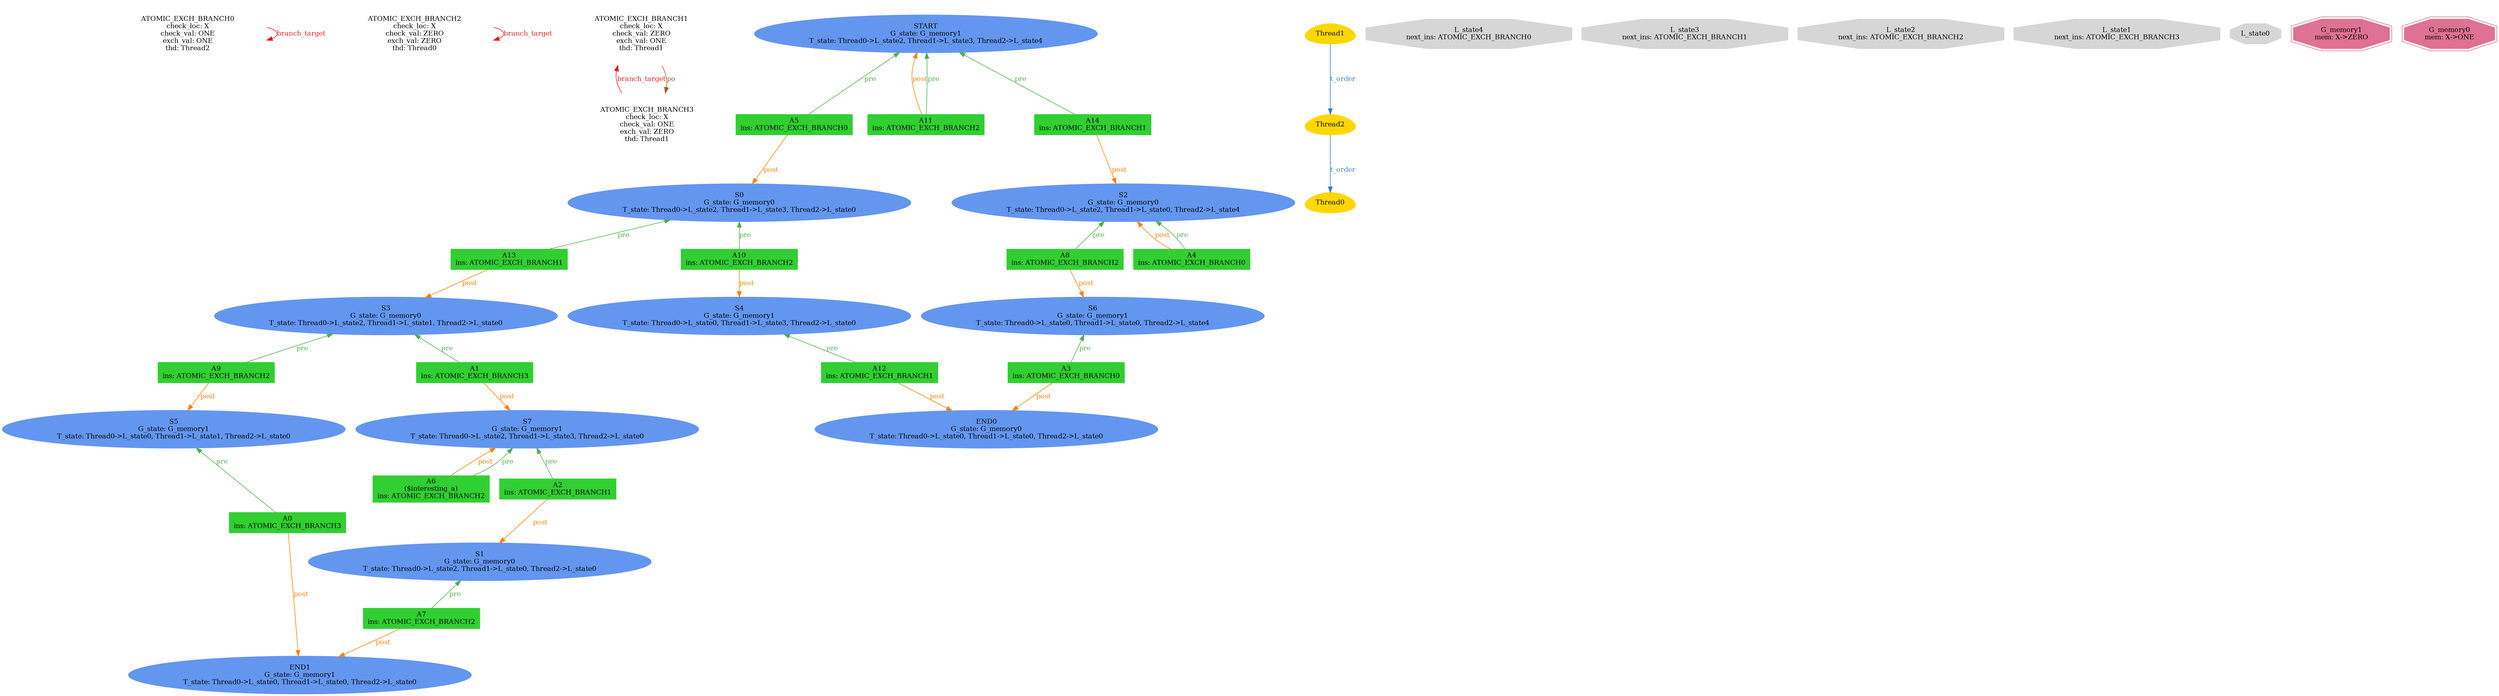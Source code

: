 digraph "graph" {
graph [fontsize=12]
node [fontsize=12]
edge [fontsize=12]
rankdir=TB;
"N25" -> "N25" [uuid = "<ATOMIC_EXCH_BRANCH0, ATOMIC_EXCH_BRANCH0>", color = "#e41a1c", fontcolor = "#e41a1c", style = "solid", label = "branch_target", dir = "forward", weight = "1"]
"N24" -> "N24" [uuid = "<ATOMIC_EXCH_BRANCH2, ATOMIC_EXCH_BRANCH2>", color = "#e41a1c", fontcolor = "#e41a1c", style = "solid", label = "branch_target", dir = "forward", weight = "1"]
"N30" -> "N29" [uuid = "<ATOMIC_EXCH_BRANCH3, ATOMIC_EXCH_BRANCH1>", color = "#e41a1c", fontcolor = "#e41a1c", style = "solid", label = "branch_target", dir = "back", weight = "1"]
"N30" -> "N29" [uuid = "<ATOMIC_EXCH_BRANCH1, ATOMIC_EXCH_BRANCH3>", color = "#a65628", fontcolor = "#a65628", style = "solid", label = "po", dir = "forward", weight = "1"]
"N21" -> "N17" [uuid = "<A0, END1>", color = "#ff7f00", fontcolor = "#ff7f00", style = "solid", label = "post", dir = "forward", weight = "1"]
"N33" -> "N32" [uuid = "<A1, S7>", color = "#ff7f00", fontcolor = "#ff7f00", style = "solid", label = "post", dir = "forward", weight = "1"]
"N20" -> "N19" [uuid = "<A2, S1>", color = "#ff7f00", fontcolor = "#ff7f00", style = "solid", label = "post", dir = "forward", weight = "1"]
"N14" -> "N10" [uuid = "<A3, END0>", color = "#ff7f00", fontcolor = "#ff7f00", style = "solid", label = "post", dir = "forward", weight = "1"]
"N31" -> "N28" [uuid = "<A4, S2>", color = "#ff7f00", fontcolor = "#ff7f00", style = "solid", label = "post", dir = "back", weight = "1"]
"N37" -> "N36" [uuid = "<A5, S0>", color = "#ff7f00", fontcolor = "#ff7f00", style = "solid", label = "post", dir = "forward", weight = "1"]
"N32" -> "N27" [uuid = "<A6, S7>", color = "#ff7f00", fontcolor = "#ff7f00", style = "solid", label = "post", dir = "back", weight = "1"]
"N18" -> "N17" [uuid = "<A7, END1>", color = "#ff7f00", fontcolor = "#ff7f00", style = "solid", label = "post", dir = "forward", weight = "1"]
"N16" -> "N15" [uuid = "<A8, S6>", color = "#ff7f00", fontcolor = "#ff7f00", style = "solid", label = "post", dir = "forward", weight = "1"]
"N23" -> "N22" [uuid = "<A9, S5>", color = "#ff7f00", fontcolor = "#ff7f00", style = "solid", label = "post", dir = "forward", weight = "1"]
"N13" -> "N12" [uuid = "<A10, S4>", color = "#ff7f00", fontcolor = "#ff7f00", style = "solid", label = "post", dir = "forward", weight = "1"]
"N39" -> "N26" [uuid = "<A11, START>", color = "#ff7f00", fontcolor = "#ff7f00", style = "solid", label = "post", dir = "back", weight = "1"]
"N11" -> "N10" [uuid = "<A12, END0>", color = "#ff7f00", fontcolor = "#ff7f00", style = "solid", label = "post", dir = "forward", weight = "1"]
"N35" -> "N34" [uuid = "<A13, S3>", color = "#ff7f00", fontcolor = "#ff7f00", style = "solid", label = "post", dir = "forward", weight = "1"]
"N38" -> "N31" [uuid = "<A14, S2>", color = "#ff7f00", fontcolor = "#ff7f00", style = "solid", label = "post", dir = "forward", weight = "1"]
"N22" -> "N21" [uuid = "<A0, S5>", color = "#4daf4a", fontcolor = "#4daf4a", style = "solid", label = "pre", dir = "back", weight = "1"]
"N34" -> "N33" [uuid = "<A1, S3>", color = "#4daf4a", fontcolor = "#4daf4a", style = "solid", label = "pre", dir = "back", weight = "1"]
"N32" -> "N20" [uuid = "<A2, S7>", color = "#4daf4a", fontcolor = "#4daf4a", style = "solid", label = "pre", dir = "back", weight = "1"]
"N15" -> "N14" [uuid = "<A3, S6>", color = "#4daf4a", fontcolor = "#4daf4a", style = "solid", label = "pre", dir = "back", weight = "1"]
"N31" -> "N28" [uuid = "<A4, S2>", color = "#4daf4a", fontcolor = "#4daf4a", style = "solid", label = "pre", dir = "back", weight = "1"]
"N39" -> "N37" [uuid = "<A5, START>", color = "#4daf4a", fontcolor = "#4daf4a", style = "solid", label = "pre", dir = "back", weight = "1"]
"N32" -> "N27" [uuid = "<A6, S7>", color = "#4daf4a", fontcolor = "#4daf4a", style = "solid", label = "pre", dir = "back", weight = "1"]
"N19" -> "N18" [uuid = "<A7, S1>", color = "#4daf4a", fontcolor = "#4daf4a", style = "solid", label = "pre", dir = "back", weight = "1"]
"N31" -> "N16" [uuid = "<A8, S2>", color = "#4daf4a", fontcolor = "#4daf4a", style = "solid", label = "pre", dir = "back", weight = "1"]
"N34" -> "N23" [uuid = "<A9, S3>", color = "#4daf4a", fontcolor = "#4daf4a", style = "solid", label = "pre", dir = "back", weight = "1"]
"N36" -> "N13" [uuid = "<A10, S0>", color = "#4daf4a", fontcolor = "#4daf4a", style = "solid", label = "pre", dir = "back", weight = "1"]
"N39" -> "N26" [uuid = "<A11, START>", color = "#4daf4a", fontcolor = "#4daf4a", style = "solid", label = "pre", dir = "back", weight = "1"]
"N12" -> "N11" [uuid = "<A12, S4>", color = "#4daf4a", fontcolor = "#4daf4a", style = "solid", label = "pre", dir = "back", weight = "1"]
"N36" -> "N35" [uuid = "<A13, S0>", color = "#4daf4a", fontcolor = "#4daf4a", style = "solid", label = "pre", dir = "back", weight = "1"]
"N39" -> "N38" [uuid = "<A14, START>", color = "#4daf4a", fontcolor = "#4daf4a", style = "solid", label = "pre", dir = "back", weight = "1"]
"N9" -> "N8" [uuid = "<Thread1, Thread2>", color = "#377eb8", fontcolor = "#377eb8", style = "solid", label = "t_order", dir = "forward", weight = "1"]
"N8" -> "N7" [uuid = "<Thread2, Thread0>", color = "#377eb8", fontcolor = "#377eb8", style = "solid", label = "t_order", dir = "forward", weight = "1"]
"N0" [uuid="L_state4", label="L_state4\nnext_ins: ATOMIC_EXCH_BRANCH0", color="#d6d6d6", fontcolor = "#000000", shape = "octagon", style = "filled, solid"]
"N1" [uuid="L_state3", label="L_state3\nnext_ins: ATOMIC_EXCH_BRANCH1", color="#d6d6d6", fontcolor = "#000000", shape = "octagon", style = "filled, solid"]
"N2" [uuid="L_state2", label="L_state2\nnext_ins: ATOMIC_EXCH_BRANCH2", color="#d6d6d6", fontcolor = "#000000", shape = "octagon", style = "filled, solid"]
"N3" [uuid="L_state1", label="L_state1\nnext_ins: ATOMIC_EXCH_BRANCH3", color="#d6d6d6", fontcolor = "#000000", shape = "octagon", style = "filled, solid"]
"N4" [uuid="L_state0", label="L_state0", color="#d6d6d6", fontcolor = "#000000", shape = "octagon", style = "filled, solid"]
"N5" [uuid="G_memory1", label="G_memory1\nmem: X->ZERO", color="#de7194", fontcolor = "#000000", shape = "doubleoctagon", style = "filled, solid"]
"N6" [uuid="G_memory0", label="G_memory0\nmem: X->ONE", color="#de7194", fontcolor = "#000000", shape = "doubleoctagon", style = "filled, solid"]
"N7" [uuid="Thread0", label="Thread0", color="#ffd700", fontcolor = "#000000", shape = "egg", style = "filled, solid"]
"N8" [uuid="Thread2", label="Thread2", color="#ffd700", fontcolor = "#000000", shape = "egg", style = "filled, solid"]
"N9" [uuid="Thread1", label="Thread1", color="#ffd700", fontcolor = "#000000", shape = "egg", style = "filled, solid"]
"N10" [uuid="END0", label="END0\nG_state: G_memory0\nT_state: Thread0->L_state0, Thread1->L_state0, Thread2->L_state0", color="#6396ef", fontcolor = "#000000", shape = "ellipse", style = "filled, solid"]
"N11" [uuid="A12", label="A12\nins: ATOMIC_EXCH_BRANCH1", color="#31cf31", fontcolor = "#000000", shape = "box", style = "filled, solid"]
"N12" [uuid="S4", label="S4\nG_state: G_memory1\nT_state: Thread0->L_state0, Thread1->L_state3, Thread2->L_state0", color="#6396ef", fontcolor = "#000000", shape = "ellipse", style = "filled, solid"]
"N13" [uuid="A10", label="A10\nins: ATOMIC_EXCH_BRANCH2", color="#31cf31", fontcolor = "#000000", shape = "box", style = "filled, solid"]
"N14" [uuid="A3", label="A3\nins: ATOMIC_EXCH_BRANCH0", color="#31cf31", fontcolor = "#000000", shape = "box", style = "filled, solid"]
"N15" [uuid="S6", label="S6\nG_state: G_memory1\nT_state: Thread0->L_state0, Thread1->L_state0, Thread2->L_state4", color="#6396ef", fontcolor = "#000000", shape = "ellipse", style = "filled, solid"]
"N16" [uuid="A8", label="A8\nins: ATOMIC_EXCH_BRANCH2", color="#31cf31", fontcolor = "#000000", shape = "box", style = "filled, solid"]
"N17" [uuid="END1", label="END1\nG_state: G_memory1\nT_state: Thread0->L_state0, Thread1->L_state0, Thread2->L_state0", color="#6396ef", fontcolor = "#000000", shape = "ellipse", style = "filled, solid"]
"N18" [uuid="A7", label="A7\nins: ATOMIC_EXCH_BRANCH2", color="#31cf31", fontcolor = "#000000", shape = "box", style = "filled, solid"]
"N19" [uuid="S1", label="S1\nG_state: G_memory0\nT_state: Thread0->L_state2, Thread1->L_state0, Thread2->L_state0", color="#6396ef", fontcolor = "#000000", shape = "ellipse", style = "filled, solid"]
"N20" [uuid="A2", label="A2\nins: ATOMIC_EXCH_BRANCH1", color="#31cf31", fontcolor = "#000000", shape = "box", style = "filled, solid"]
"N21" [uuid="A0", label="A0\nins: ATOMIC_EXCH_BRANCH3", color="#31cf31", fontcolor = "#000000", shape = "box", style = "filled, solid"]
"N22" [uuid="S5", label="S5\nG_state: G_memory1\nT_state: Thread0->L_state0, Thread1->L_state1, Thread2->L_state0", color="#6396ef", fontcolor = "#000000", shape = "ellipse", style = "filled, solid"]
"N23" [uuid="A9", label="A9\nins: ATOMIC_EXCH_BRANCH2", color="#31cf31", fontcolor = "#000000", shape = "box", style = "filled, solid"]
"N24" [uuid="ATOMIC_EXCH_BRANCH2", label="ATOMIC_EXCH_BRANCH2\ncheck_loc: X\ncheck_val: ZERO\nexch_val: ZERO\nthd: Thread0", color="#ffffff", fontcolor = "#000000", shape = "octagon", style = "filled, solid"]
"N25" [uuid="ATOMIC_EXCH_BRANCH0", label="ATOMIC_EXCH_BRANCH0\ncheck_loc: X\ncheck_val: ONE\nexch_val: ONE\nthd: Thread2", color="#ffffff", fontcolor = "#000000", shape = "octagon", style = "filled, solid"]
"N26" [uuid="A11", label="A11\nins: ATOMIC_EXCH_BRANCH2", color="#31cf31", fontcolor = "#000000", shape = "box", style = "filled, solid"]
"N27" [uuid="A6", label="A6\n($interesting_a)\nins: ATOMIC_EXCH_BRANCH2", color="#31cf31", fontcolor = "#000000", shape = "box", style = "filled, solid"]
"N28" [uuid="A4", label="A4\nins: ATOMIC_EXCH_BRANCH0", color="#31cf31", fontcolor = "#000000", shape = "box", style = "filled, solid"]
"N29" [uuid="ATOMIC_EXCH_BRANCH3", label="ATOMIC_EXCH_BRANCH3\ncheck_loc: X\ncheck_val: ONE\nexch_val: ZERO\nthd: Thread1", color="#ffffff", fontcolor = "#000000", shape = "octagon", style = "filled, solid"]
"N30" [uuid="ATOMIC_EXCH_BRANCH1", label="ATOMIC_EXCH_BRANCH1\ncheck_loc: X\ncheck_val: ZERO\nexch_val: ONE\nthd: Thread1", color="#ffffff", fontcolor = "#000000", shape = "octagon", style = "filled, solid"]
"N31" [uuid="S2", label="S2\nG_state: G_memory0\nT_state: Thread0->L_state2, Thread1->L_state0, Thread2->L_state4", color="#6396ef", fontcolor = "#000000", shape = "ellipse", style = "filled, solid"]
"N32" [uuid="S7", label="S7\nG_state: G_memory1\nT_state: Thread0->L_state2, Thread1->L_state3, Thread2->L_state0", color="#6396ef", fontcolor = "#000000", shape = "ellipse", style = "filled, solid"]
"N33" [uuid="A1", label="A1\nins: ATOMIC_EXCH_BRANCH3", color="#31cf31", fontcolor = "#000000", shape = "box", style = "filled, solid"]
"N34" [uuid="S3", label="S3\nG_state: G_memory0\nT_state: Thread0->L_state2, Thread1->L_state1, Thread2->L_state0", color="#6396ef", fontcolor = "#000000", shape = "ellipse", style = "filled, solid"]
"N35" [uuid="A13", label="A13\nins: ATOMIC_EXCH_BRANCH1", color="#31cf31", fontcolor = "#000000", shape = "box", style = "filled, solid"]
"N36" [uuid="S0", label="S0\nG_state: G_memory0\nT_state: Thread0->L_state2, Thread1->L_state3, Thread2->L_state0", color="#6396ef", fontcolor = "#000000", shape = "ellipse", style = "filled, solid"]
"N37" [uuid="A5", label="A5\nins: ATOMIC_EXCH_BRANCH0", color="#31cf31", fontcolor = "#000000", shape = "box", style = "filled, solid"]
"N38" [uuid="A14", label="A14\nins: ATOMIC_EXCH_BRANCH1", color="#31cf31", fontcolor = "#000000", shape = "box", style = "filled, solid"]
"N39" [uuid="START", label="START\nG_state: G_memory1\nT_state: Thread0->L_state2, Thread1->L_state3, Thread2->L_state4", color="#6396ef", fontcolor = "#000000", shape = "ellipse", style = "filled, solid"]
}
